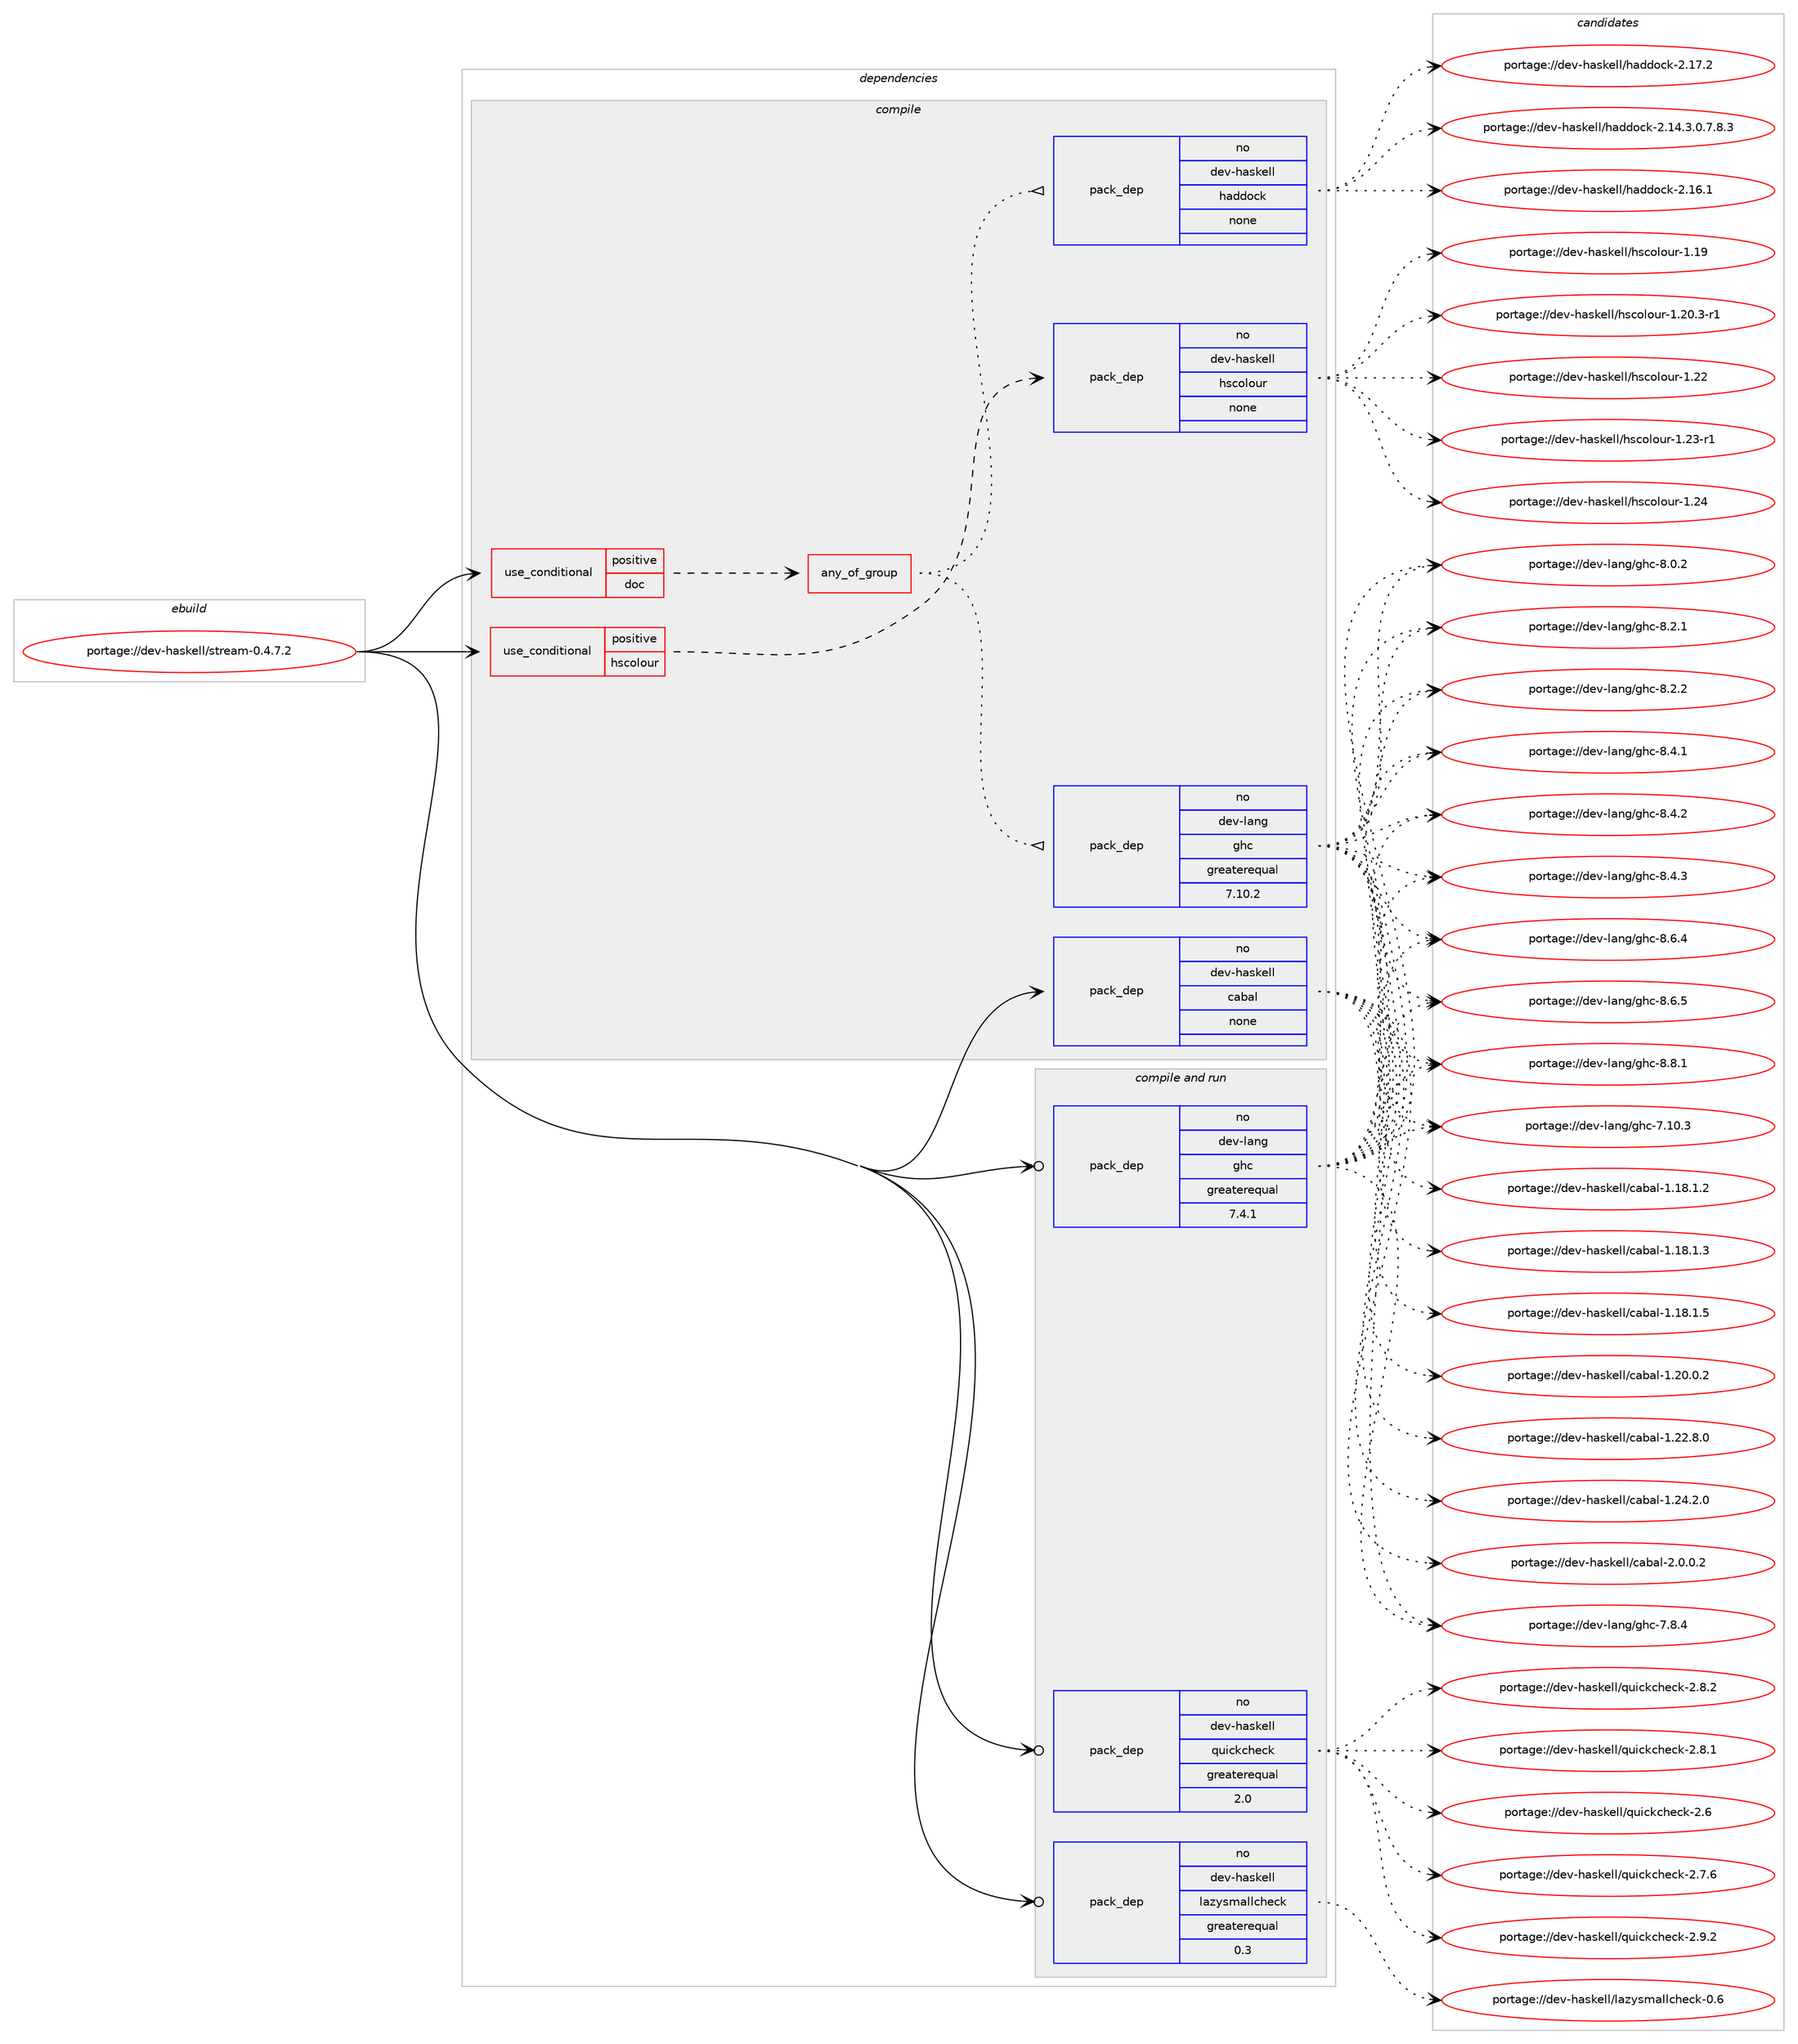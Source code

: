 digraph prolog {

# *************
# Graph options
# *************

newrank=true;
concentrate=true;
compound=true;
graph [rankdir=LR,fontname=Helvetica,fontsize=10,ranksep=1.5];#, ranksep=2.5, nodesep=0.2];
edge  [arrowhead=vee];
node  [fontname=Helvetica,fontsize=10];

# **********
# The ebuild
# **********

subgraph cluster_leftcol {
color=gray;
rank=same;
label=<<i>ebuild</i>>;
id [label="portage://dev-haskell/stream-0.4.7.2", color=red, width=4, href="../dev-haskell/stream-0.4.7.2.svg"];
}

# ****************
# The dependencies
# ****************

subgraph cluster_midcol {
color=gray;
label=<<i>dependencies</i>>;
subgraph cluster_compile {
fillcolor="#eeeeee";
style=filled;
label=<<i>compile</i>>;
subgraph cond17078 {
dependency79935 [label=<<TABLE BORDER="0" CELLBORDER="1" CELLSPACING="0" CELLPADDING="4"><TR><TD ROWSPAN="3" CELLPADDING="10">use_conditional</TD></TR><TR><TD>positive</TD></TR><TR><TD>doc</TD></TR></TABLE>>, shape=none, color=red];
subgraph any2343 {
dependency79936 [label=<<TABLE BORDER="0" CELLBORDER="1" CELLSPACING="0" CELLPADDING="4"><TR><TD CELLPADDING="10">any_of_group</TD></TR></TABLE>>, shape=none, color=red];subgraph pack60457 {
dependency79937 [label=<<TABLE BORDER="0" CELLBORDER="1" CELLSPACING="0" CELLPADDING="4" WIDTH="220"><TR><TD ROWSPAN="6" CELLPADDING="30">pack_dep</TD></TR><TR><TD WIDTH="110">no</TD></TR><TR><TD>dev-haskell</TD></TR><TR><TD>haddock</TD></TR><TR><TD>none</TD></TR><TR><TD></TD></TR></TABLE>>, shape=none, color=blue];
}
dependency79936:e -> dependency79937:w [weight=20,style="dotted",arrowhead="oinv"];
subgraph pack60458 {
dependency79938 [label=<<TABLE BORDER="0" CELLBORDER="1" CELLSPACING="0" CELLPADDING="4" WIDTH="220"><TR><TD ROWSPAN="6" CELLPADDING="30">pack_dep</TD></TR><TR><TD WIDTH="110">no</TD></TR><TR><TD>dev-lang</TD></TR><TR><TD>ghc</TD></TR><TR><TD>greaterequal</TD></TR><TR><TD>7.10.2</TD></TR></TABLE>>, shape=none, color=blue];
}
dependency79936:e -> dependency79938:w [weight=20,style="dotted",arrowhead="oinv"];
}
dependency79935:e -> dependency79936:w [weight=20,style="dashed",arrowhead="vee"];
}
id:e -> dependency79935:w [weight=20,style="solid",arrowhead="vee"];
subgraph cond17079 {
dependency79939 [label=<<TABLE BORDER="0" CELLBORDER="1" CELLSPACING="0" CELLPADDING="4"><TR><TD ROWSPAN="3" CELLPADDING="10">use_conditional</TD></TR><TR><TD>positive</TD></TR><TR><TD>hscolour</TD></TR></TABLE>>, shape=none, color=red];
subgraph pack60459 {
dependency79940 [label=<<TABLE BORDER="0" CELLBORDER="1" CELLSPACING="0" CELLPADDING="4" WIDTH="220"><TR><TD ROWSPAN="6" CELLPADDING="30">pack_dep</TD></TR><TR><TD WIDTH="110">no</TD></TR><TR><TD>dev-haskell</TD></TR><TR><TD>hscolour</TD></TR><TR><TD>none</TD></TR><TR><TD></TD></TR></TABLE>>, shape=none, color=blue];
}
dependency79939:e -> dependency79940:w [weight=20,style="dashed",arrowhead="vee"];
}
id:e -> dependency79939:w [weight=20,style="solid",arrowhead="vee"];
subgraph pack60460 {
dependency79941 [label=<<TABLE BORDER="0" CELLBORDER="1" CELLSPACING="0" CELLPADDING="4" WIDTH="220"><TR><TD ROWSPAN="6" CELLPADDING="30">pack_dep</TD></TR><TR><TD WIDTH="110">no</TD></TR><TR><TD>dev-haskell</TD></TR><TR><TD>cabal</TD></TR><TR><TD>none</TD></TR><TR><TD></TD></TR></TABLE>>, shape=none, color=blue];
}
id:e -> dependency79941:w [weight=20,style="solid",arrowhead="vee"];
}
subgraph cluster_compileandrun {
fillcolor="#eeeeee";
style=filled;
label=<<i>compile and run</i>>;
subgraph pack60461 {
dependency79942 [label=<<TABLE BORDER="0" CELLBORDER="1" CELLSPACING="0" CELLPADDING="4" WIDTH="220"><TR><TD ROWSPAN="6" CELLPADDING="30">pack_dep</TD></TR><TR><TD WIDTH="110">no</TD></TR><TR><TD>dev-haskell</TD></TR><TR><TD>lazysmallcheck</TD></TR><TR><TD>greaterequal</TD></TR><TR><TD>0.3</TD></TR></TABLE>>, shape=none, color=blue];
}
id:e -> dependency79942:w [weight=20,style="solid",arrowhead="odotvee"];
subgraph pack60462 {
dependency79943 [label=<<TABLE BORDER="0" CELLBORDER="1" CELLSPACING="0" CELLPADDING="4" WIDTH="220"><TR><TD ROWSPAN="6" CELLPADDING="30">pack_dep</TD></TR><TR><TD WIDTH="110">no</TD></TR><TR><TD>dev-haskell</TD></TR><TR><TD>quickcheck</TD></TR><TR><TD>greaterequal</TD></TR><TR><TD>2.0</TD></TR></TABLE>>, shape=none, color=blue];
}
id:e -> dependency79943:w [weight=20,style="solid",arrowhead="odotvee"];
subgraph pack60463 {
dependency79944 [label=<<TABLE BORDER="0" CELLBORDER="1" CELLSPACING="0" CELLPADDING="4" WIDTH="220"><TR><TD ROWSPAN="6" CELLPADDING="30">pack_dep</TD></TR><TR><TD WIDTH="110">no</TD></TR><TR><TD>dev-lang</TD></TR><TR><TD>ghc</TD></TR><TR><TD>greaterequal</TD></TR><TR><TD>7.4.1</TD></TR></TABLE>>, shape=none, color=blue];
}
id:e -> dependency79944:w [weight=20,style="solid",arrowhead="odotvee"];
}
subgraph cluster_run {
fillcolor="#eeeeee";
style=filled;
label=<<i>run</i>>;
}
}

# **************
# The candidates
# **************

subgraph cluster_choices {
rank=same;
color=gray;
label=<<i>candidates</i>>;

subgraph choice60457 {
color=black;
nodesep=1;
choiceportage1001011184510497115107101108108471049710010011199107455046495246514648465546564651 [label="portage://dev-haskell/haddock-2.14.3.0.7.8.3", color=red, width=4,href="../dev-haskell/haddock-2.14.3.0.7.8.3.svg"];
choiceportage100101118451049711510710110810847104971001001119910745504649544649 [label="portage://dev-haskell/haddock-2.16.1", color=red, width=4,href="../dev-haskell/haddock-2.16.1.svg"];
choiceportage100101118451049711510710110810847104971001001119910745504649554650 [label="portage://dev-haskell/haddock-2.17.2", color=red, width=4,href="../dev-haskell/haddock-2.17.2.svg"];
dependency79937:e -> choiceportage1001011184510497115107101108108471049710010011199107455046495246514648465546564651:w [style=dotted,weight="100"];
dependency79937:e -> choiceportage100101118451049711510710110810847104971001001119910745504649544649:w [style=dotted,weight="100"];
dependency79937:e -> choiceportage100101118451049711510710110810847104971001001119910745504649554650:w [style=dotted,weight="100"];
}
subgraph choice60458 {
color=black;
nodesep=1;
choiceportage1001011184510897110103471031049945554649484651 [label="portage://dev-lang/ghc-7.10.3", color=red, width=4,href="../dev-lang/ghc-7.10.3.svg"];
choiceportage10010111845108971101034710310499455546564652 [label="portage://dev-lang/ghc-7.8.4", color=red, width=4,href="../dev-lang/ghc-7.8.4.svg"];
choiceportage10010111845108971101034710310499455646484650 [label="portage://dev-lang/ghc-8.0.2", color=red, width=4,href="../dev-lang/ghc-8.0.2.svg"];
choiceportage10010111845108971101034710310499455646504649 [label="portage://dev-lang/ghc-8.2.1", color=red, width=4,href="../dev-lang/ghc-8.2.1.svg"];
choiceportage10010111845108971101034710310499455646504650 [label="portage://dev-lang/ghc-8.2.2", color=red, width=4,href="../dev-lang/ghc-8.2.2.svg"];
choiceportage10010111845108971101034710310499455646524649 [label="portage://dev-lang/ghc-8.4.1", color=red, width=4,href="../dev-lang/ghc-8.4.1.svg"];
choiceportage10010111845108971101034710310499455646524650 [label="portage://dev-lang/ghc-8.4.2", color=red, width=4,href="../dev-lang/ghc-8.4.2.svg"];
choiceportage10010111845108971101034710310499455646524651 [label="portage://dev-lang/ghc-8.4.3", color=red, width=4,href="../dev-lang/ghc-8.4.3.svg"];
choiceportage10010111845108971101034710310499455646544652 [label="portage://dev-lang/ghc-8.6.4", color=red, width=4,href="../dev-lang/ghc-8.6.4.svg"];
choiceportage10010111845108971101034710310499455646544653 [label="portage://dev-lang/ghc-8.6.5", color=red, width=4,href="../dev-lang/ghc-8.6.5.svg"];
choiceportage10010111845108971101034710310499455646564649 [label="portage://dev-lang/ghc-8.8.1", color=red, width=4,href="../dev-lang/ghc-8.8.1.svg"];
dependency79938:e -> choiceportage1001011184510897110103471031049945554649484651:w [style=dotted,weight="100"];
dependency79938:e -> choiceportage10010111845108971101034710310499455546564652:w [style=dotted,weight="100"];
dependency79938:e -> choiceportage10010111845108971101034710310499455646484650:w [style=dotted,weight="100"];
dependency79938:e -> choiceportage10010111845108971101034710310499455646504649:w [style=dotted,weight="100"];
dependency79938:e -> choiceportage10010111845108971101034710310499455646504650:w [style=dotted,weight="100"];
dependency79938:e -> choiceportage10010111845108971101034710310499455646524649:w [style=dotted,weight="100"];
dependency79938:e -> choiceportage10010111845108971101034710310499455646524650:w [style=dotted,weight="100"];
dependency79938:e -> choiceportage10010111845108971101034710310499455646524651:w [style=dotted,weight="100"];
dependency79938:e -> choiceportage10010111845108971101034710310499455646544652:w [style=dotted,weight="100"];
dependency79938:e -> choiceportage10010111845108971101034710310499455646544653:w [style=dotted,weight="100"];
dependency79938:e -> choiceportage10010111845108971101034710310499455646564649:w [style=dotted,weight="100"];
}
subgraph choice60459 {
color=black;
nodesep=1;
choiceportage100101118451049711510710110810847104115991111081111171144549464957 [label="portage://dev-haskell/hscolour-1.19", color=red, width=4,href="../dev-haskell/hscolour-1.19.svg"];
choiceportage10010111845104971151071011081084710411599111108111117114454946504846514511449 [label="portage://dev-haskell/hscolour-1.20.3-r1", color=red, width=4,href="../dev-haskell/hscolour-1.20.3-r1.svg"];
choiceportage100101118451049711510710110810847104115991111081111171144549465050 [label="portage://dev-haskell/hscolour-1.22", color=red, width=4,href="../dev-haskell/hscolour-1.22.svg"];
choiceportage1001011184510497115107101108108471041159911110811111711445494650514511449 [label="portage://dev-haskell/hscolour-1.23-r1", color=red, width=4,href="../dev-haskell/hscolour-1.23-r1.svg"];
choiceportage100101118451049711510710110810847104115991111081111171144549465052 [label="portage://dev-haskell/hscolour-1.24", color=red, width=4,href="../dev-haskell/hscolour-1.24.svg"];
dependency79940:e -> choiceportage100101118451049711510710110810847104115991111081111171144549464957:w [style=dotted,weight="100"];
dependency79940:e -> choiceportage10010111845104971151071011081084710411599111108111117114454946504846514511449:w [style=dotted,weight="100"];
dependency79940:e -> choiceportage100101118451049711510710110810847104115991111081111171144549465050:w [style=dotted,weight="100"];
dependency79940:e -> choiceportage1001011184510497115107101108108471041159911110811111711445494650514511449:w [style=dotted,weight="100"];
dependency79940:e -> choiceportage100101118451049711510710110810847104115991111081111171144549465052:w [style=dotted,weight="100"];
}
subgraph choice60460 {
color=black;
nodesep=1;
choiceportage10010111845104971151071011081084799979897108454946495646494650 [label="portage://dev-haskell/cabal-1.18.1.2", color=red, width=4,href="../dev-haskell/cabal-1.18.1.2.svg"];
choiceportage10010111845104971151071011081084799979897108454946495646494651 [label="portage://dev-haskell/cabal-1.18.1.3", color=red, width=4,href="../dev-haskell/cabal-1.18.1.3.svg"];
choiceportage10010111845104971151071011081084799979897108454946495646494653 [label="portage://dev-haskell/cabal-1.18.1.5", color=red, width=4,href="../dev-haskell/cabal-1.18.1.5.svg"];
choiceportage10010111845104971151071011081084799979897108454946504846484650 [label="portage://dev-haskell/cabal-1.20.0.2", color=red, width=4,href="../dev-haskell/cabal-1.20.0.2.svg"];
choiceportage10010111845104971151071011081084799979897108454946505046564648 [label="portage://dev-haskell/cabal-1.22.8.0", color=red, width=4,href="../dev-haskell/cabal-1.22.8.0.svg"];
choiceportage10010111845104971151071011081084799979897108454946505246504648 [label="portage://dev-haskell/cabal-1.24.2.0", color=red, width=4,href="../dev-haskell/cabal-1.24.2.0.svg"];
choiceportage100101118451049711510710110810847999798971084550464846484650 [label="portage://dev-haskell/cabal-2.0.0.2", color=red, width=4,href="../dev-haskell/cabal-2.0.0.2.svg"];
dependency79941:e -> choiceportage10010111845104971151071011081084799979897108454946495646494650:w [style=dotted,weight="100"];
dependency79941:e -> choiceportage10010111845104971151071011081084799979897108454946495646494651:w [style=dotted,weight="100"];
dependency79941:e -> choiceportage10010111845104971151071011081084799979897108454946495646494653:w [style=dotted,weight="100"];
dependency79941:e -> choiceportage10010111845104971151071011081084799979897108454946504846484650:w [style=dotted,weight="100"];
dependency79941:e -> choiceportage10010111845104971151071011081084799979897108454946505046564648:w [style=dotted,weight="100"];
dependency79941:e -> choiceportage10010111845104971151071011081084799979897108454946505246504648:w [style=dotted,weight="100"];
dependency79941:e -> choiceportage100101118451049711510710110810847999798971084550464846484650:w [style=dotted,weight="100"];
}
subgraph choice60461 {
color=black;
nodesep=1;
choiceportage1001011184510497115107101108108471089712212111510997108108991041019910745484654 [label="portage://dev-haskell/lazysmallcheck-0.6", color=red, width=4,href="../dev-haskell/lazysmallcheck-0.6.svg"];
dependency79942:e -> choiceportage1001011184510497115107101108108471089712212111510997108108991041019910745484654:w [style=dotted,weight="100"];
}
subgraph choice60462 {
color=black;
nodesep=1;
choiceportage10010111845104971151071011081084711311710599107991041019910745504654 [label="portage://dev-haskell/quickcheck-2.6", color=red, width=4,href="../dev-haskell/quickcheck-2.6.svg"];
choiceportage100101118451049711510710110810847113117105991079910410199107455046554654 [label="portage://dev-haskell/quickcheck-2.7.6", color=red, width=4,href="../dev-haskell/quickcheck-2.7.6.svg"];
choiceportage100101118451049711510710110810847113117105991079910410199107455046564649 [label="portage://dev-haskell/quickcheck-2.8.1", color=red, width=4,href="../dev-haskell/quickcheck-2.8.1.svg"];
choiceportage100101118451049711510710110810847113117105991079910410199107455046564650 [label="portage://dev-haskell/quickcheck-2.8.2", color=red, width=4,href="../dev-haskell/quickcheck-2.8.2.svg"];
choiceportage100101118451049711510710110810847113117105991079910410199107455046574650 [label="portage://dev-haskell/quickcheck-2.9.2", color=red, width=4,href="../dev-haskell/quickcheck-2.9.2.svg"];
dependency79943:e -> choiceportage10010111845104971151071011081084711311710599107991041019910745504654:w [style=dotted,weight="100"];
dependency79943:e -> choiceportage100101118451049711510710110810847113117105991079910410199107455046554654:w [style=dotted,weight="100"];
dependency79943:e -> choiceportage100101118451049711510710110810847113117105991079910410199107455046564649:w [style=dotted,weight="100"];
dependency79943:e -> choiceportage100101118451049711510710110810847113117105991079910410199107455046564650:w [style=dotted,weight="100"];
dependency79943:e -> choiceportage100101118451049711510710110810847113117105991079910410199107455046574650:w [style=dotted,weight="100"];
}
subgraph choice60463 {
color=black;
nodesep=1;
choiceportage1001011184510897110103471031049945554649484651 [label="portage://dev-lang/ghc-7.10.3", color=red, width=4,href="../dev-lang/ghc-7.10.3.svg"];
choiceportage10010111845108971101034710310499455546564652 [label="portage://dev-lang/ghc-7.8.4", color=red, width=4,href="../dev-lang/ghc-7.8.4.svg"];
choiceportage10010111845108971101034710310499455646484650 [label="portage://dev-lang/ghc-8.0.2", color=red, width=4,href="../dev-lang/ghc-8.0.2.svg"];
choiceportage10010111845108971101034710310499455646504649 [label="portage://dev-lang/ghc-8.2.1", color=red, width=4,href="../dev-lang/ghc-8.2.1.svg"];
choiceportage10010111845108971101034710310499455646504650 [label="portage://dev-lang/ghc-8.2.2", color=red, width=4,href="../dev-lang/ghc-8.2.2.svg"];
choiceportage10010111845108971101034710310499455646524649 [label="portage://dev-lang/ghc-8.4.1", color=red, width=4,href="../dev-lang/ghc-8.4.1.svg"];
choiceportage10010111845108971101034710310499455646524650 [label="portage://dev-lang/ghc-8.4.2", color=red, width=4,href="../dev-lang/ghc-8.4.2.svg"];
choiceportage10010111845108971101034710310499455646524651 [label="portage://dev-lang/ghc-8.4.3", color=red, width=4,href="../dev-lang/ghc-8.4.3.svg"];
choiceportage10010111845108971101034710310499455646544652 [label="portage://dev-lang/ghc-8.6.4", color=red, width=4,href="../dev-lang/ghc-8.6.4.svg"];
choiceportage10010111845108971101034710310499455646544653 [label="portage://dev-lang/ghc-8.6.5", color=red, width=4,href="../dev-lang/ghc-8.6.5.svg"];
choiceportage10010111845108971101034710310499455646564649 [label="portage://dev-lang/ghc-8.8.1", color=red, width=4,href="../dev-lang/ghc-8.8.1.svg"];
dependency79944:e -> choiceportage1001011184510897110103471031049945554649484651:w [style=dotted,weight="100"];
dependency79944:e -> choiceportage10010111845108971101034710310499455546564652:w [style=dotted,weight="100"];
dependency79944:e -> choiceportage10010111845108971101034710310499455646484650:w [style=dotted,weight="100"];
dependency79944:e -> choiceportage10010111845108971101034710310499455646504649:w [style=dotted,weight="100"];
dependency79944:e -> choiceportage10010111845108971101034710310499455646504650:w [style=dotted,weight="100"];
dependency79944:e -> choiceportage10010111845108971101034710310499455646524649:w [style=dotted,weight="100"];
dependency79944:e -> choiceportage10010111845108971101034710310499455646524650:w [style=dotted,weight="100"];
dependency79944:e -> choiceportage10010111845108971101034710310499455646524651:w [style=dotted,weight="100"];
dependency79944:e -> choiceportage10010111845108971101034710310499455646544652:w [style=dotted,weight="100"];
dependency79944:e -> choiceportage10010111845108971101034710310499455646544653:w [style=dotted,weight="100"];
dependency79944:e -> choiceportage10010111845108971101034710310499455646564649:w [style=dotted,weight="100"];
}
}

}
